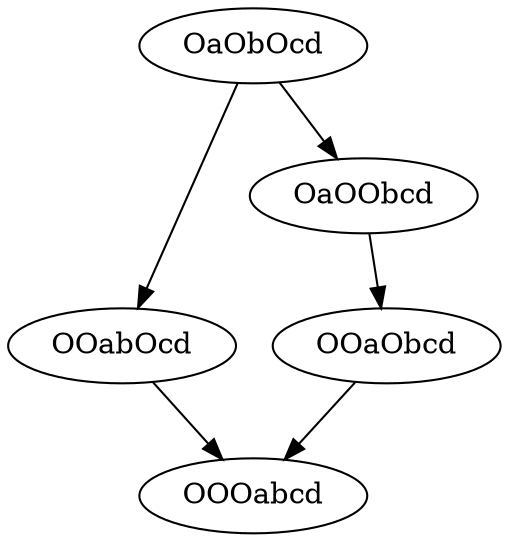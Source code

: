 digraph tamari {
OaObOcd -> OOabOcd;
OOaObcd -> OOOabcd;
OaOObcd -> OOaObcd;
OOabOcd -> OOOabcd;
OaObOcd -> OaOObcd;
}
